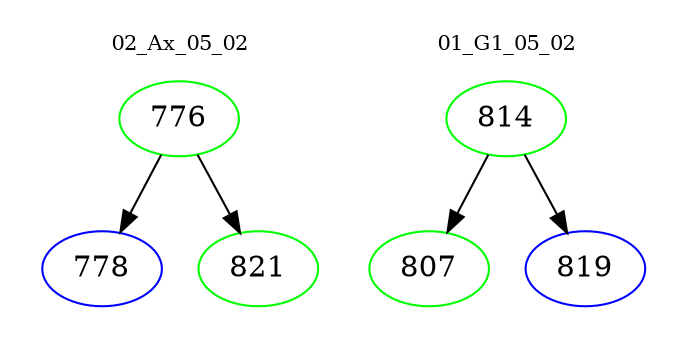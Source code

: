 digraph{
subgraph cluster_0 {
color = white
label = "02_Ax_05_02";
fontsize=10;
T0_776 [label="776", color="green"]
T0_776 -> T0_778 [color="black"]
T0_778 [label="778", color="blue"]
T0_776 -> T0_821 [color="black"]
T0_821 [label="821", color="green"]
}
subgraph cluster_1 {
color = white
label = "01_G1_05_02";
fontsize=10;
T1_814 [label="814", color="green"]
T1_814 -> T1_807 [color="black"]
T1_807 [label="807", color="green"]
T1_814 -> T1_819 [color="black"]
T1_819 [label="819", color="blue"]
}
}
